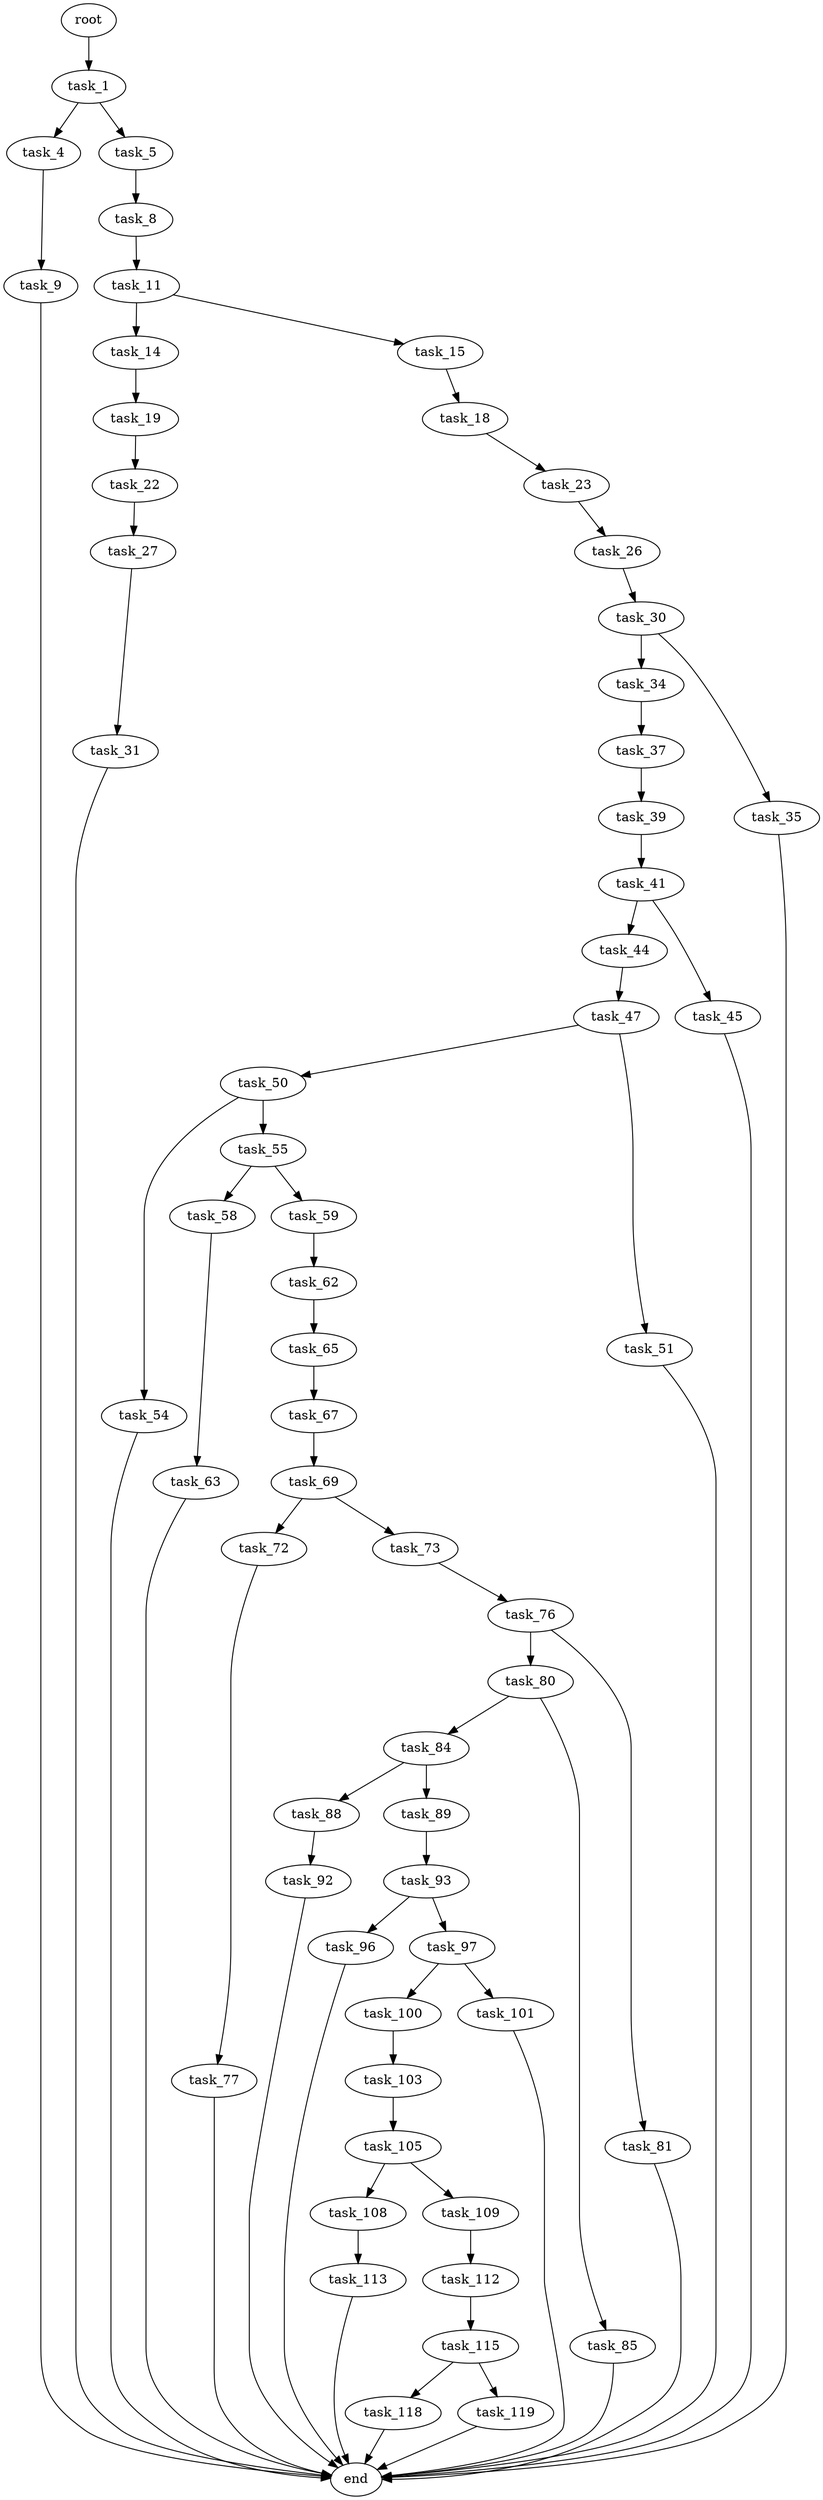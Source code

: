 digraph G {
  root [size="0.000000"];
  task_1 [size="326959191502.000000"];
  task_4 [size="99454534824.000000"];
  task_5 [size="8589934592.000000"];
  task_9 [size="108775472375.000000"];
  task_8 [size="21290340320.000000"];
  task_11 [size="1078694814.000000"];
  end [size="0.000000"];
  task_14 [size="2183809461.000000"];
  task_15 [size="22797700272.000000"];
  task_19 [size="32303197434.000000"];
  task_18 [size="28991029248.000000"];
  task_23 [size="12260863121.000000"];
  task_22 [size="782757789696.000000"];
  task_27 [size="311628016362.000000"];
  task_26 [size="28991029248.000000"];
  task_30 [size="1073741824000.000000"];
  task_31 [size="11724341143.000000"];
  task_34 [size="25761580707.000000"];
  task_35 [size="9957271828.000000"];
  task_37 [size="134217728000.000000"];
  task_39 [size="68719476736.000000"];
  task_41 [size="549755813888.000000"];
  task_44 [size="121328180043.000000"];
  task_45 [size="549755813888.000000"];
  task_47 [size="24450277590.000000"];
  task_50 [size="30292616946.000000"];
  task_51 [size="73084647660.000000"];
  task_54 [size="32152934242.000000"];
  task_55 [size="530245812564.000000"];
  task_58 [size="134217728000.000000"];
  task_59 [size="8249927681.000000"];
  task_63 [size="633006800712.000000"];
  task_62 [size="368293445632.000000"];
  task_65 [size="9780780260.000000"];
  task_67 [size="181266441912.000000"];
  task_69 [size="68719476736.000000"];
  task_72 [size="576770705764.000000"];
  task_73 [size="1113985451040.000000"];
  task_77 [size="590414488108.000000"];
  task_76 [size="649758629009.000000"];
  task_80 [size="778181205469.000000"];
  task_81 [size="195106698300.000000"];
  task_84 [size="368293445632.000000"];
  task_85 [size="32794131263.000000"];
  task_88 [size="1354422727.000000"];
  task_89 [size="51527769066.000000"];
  task_92 [size="28991029248.000000"];
  task_93 [size="8589934592.000000"];
  task_96 [size="334673232012.000000"];
  task_97 [size="2447008764.000000"];
  task_100 [size="47732535009.000000"];
  task_101 [size="8137472532.000000"];
  task_103 [size="782757789696.000000"];
  task_105 [size="10094792320.000000"];
  task_108 [size="52900366562.000000"];
  task_109 [size="145546833737.000000"];
  task_113 [size="8589934592.000000"];
  task_112 [size="18926458781.000000"];
  task_115 [size="127536963614.000000"];
  task_118 [size="13484968039.000000"];
  task_119 [size="237002884038.000000"];

  root -> task_1 [size="1.000000"];
  task_1 -> task_4 [size="301989888.000000"];
  task_1 -> task_5 [size="301989888.000000"];
  task_4 -> task_9 [size="301989888.000000"];
  task_5 -> task_8 [size="33554432.000000"];
  task_9 -> end [size="1.000000"];
  task_8 -> task_11 [size="536870912.000000"];
  task_11 -> task_14 [size="134217728.000000"];
  task_11 -> task_15 [size="134217728.000000"];
  task_14 -> task_19 [size="134217728.000000"];
  task_15 -> task_18 [size="536870912.000000"];
  task_19 -> task_22 [size="536870912.000000"];
  task_18 -> task_23 [size="75497472.000000"];
  task_23 -> task_26 [size="209715200.000000"];
  task_22 -> task_27 [size="679477248.000000"];
  task_27 -> task_31 [size="209715200.000000"];
  task_26 -> task_30 [size="75497472.000000"];
  task_30 -> task_34 [size="838860800.000000"];
  task_30 -> task_35 [size="838860800.000000"];
  task_31 -> end [size="1.000000"];
  task_34 -> task_37 [size="411041792.000000"];
  task_35 -> end [size="1.000000"];
  task_37 -> task_39 [size="209715200.000000"];
  task_39 -> task_41 [size="134217728.000000"];
  task_41 -> task_44 [size="536870912.000000"];
  task_41 -> task_45 [size="536870912.000000"];
  task_44 -> task_47 [size="209715200.000000"];
  task_45 -> end [size="1.000000"];
  task_47 -> task_50 [size="411041792.000000"];
  task_47 -> task_51 [size="411041792.000000"];
  task_50 -> task_54 [size="536870912.000000"];
  task_50 -> task_55 [size="536870912.000000"];
  task_51 -> end [size="1.000000"];
  task_54 -> end [size="1.000000"];
  task_55 -> task_58 [size="536870912.000000"];
  task_55 -> task_59 [size="536870912.000000"];
  task_58 -> task_63 [size="209715200.000000"];
  task_59 -> task_62 [size="301989888.000000"];
  task_63 -> end [size="1.000000"];
  task_62 -> task_65 [size="411041792.000000"];
  task_65 -> task_67 [size="209715200.000000"];
  task_67 -> task_69 [size="134217728.000000"];
  task_69 -> task_72 [size="134217728.000000"];
  task_69 -> task_73 [size="134217728.000000"];
  task_72 -> task_77 [size="411041792.000000"];
  task_73 -> task_76 [size="679477248.000000"];
  task_77 -> end [size="1.000000"];
  task_76 -> task_80 [size="838860800.000000"];
  task_76 -> task_81 [size="838860800.000000"];
  task_80 -> task_84 [size="679477248.000000"];
  task_80 -> task_85 [size="679477248.000000"];
  task_81 -> end [size="1.000000"];
  task_84 -> task_88 [size="411041792.000000"];
  task_84 -> task_89 [size="411041792.000000"];
  task_85 -> end [size="1.000000"];
  task_88 -> task_92 [size="75497472.000000"];
  task_89 -> task_93 [size="838860800.000000"];
  task_92 -> end [size="1.000000"];
  task_93 -> task_96 [size="33554432.000000"];
  task_93 -> task_97 [size="33554432.000000"];
  task_96 -> end [size="1.000000"];
  task_97 -> task_100 [size="75497472.000000"];
  task_97 -> task_101 [size="75497472.000000"];
  task_100 -> task_103 [size="838860800.000000"];
  task_101 -> end [size="1.000000"];
  task_103 -> task_105 [size="679477248.000000"];
  task_105 -> task_108 [size="209715200.000000"];
  task_105 -> task_109 [size="209715200.000000"];
  task_108 -> task_113 [size="75497472.000000"];
  task_109 -> task_112 [size="209715200.000000"];
  task_113 -> end [size="1.000000"];
  task_112 -> task_115 [size="838860800.000000"];
  task_115 -> task_118 [size="411041792.000000"];
  task_115 -> task_119 [size="411041792.000000"];
  task_118 -> end [size="1.000000"];
  task_119 -> end [size="1.000000"];
}
